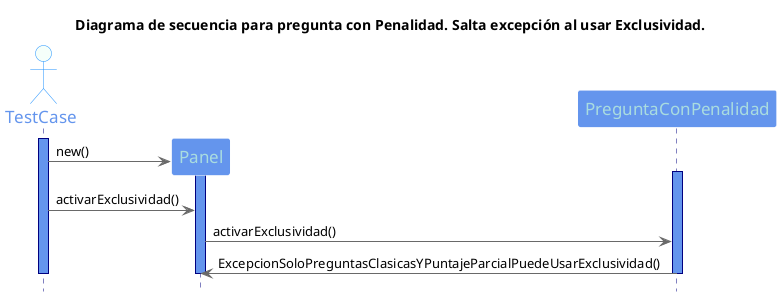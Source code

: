 @startuml

title Diagrama de secuencia para pregunta con Penalidad. Salta excepción al usar Exclusividad.

hide footbox
skinparam backgroundColor white

skinparam sequence {
ArrowColor DimGray
ActorBorderColor DodgerBlue
LifeLineBorderColor Navy
LifeLineBackgroundColor CornflowerBlue
ParticipantBorderColor LighSlateGray
ParticipantBackgroundColor CornflowerBlue
ParticipantFontName Impact
ParticipantFontSize 17
ParticipantFontColor #A9DCDF
ActorBackgroundColor mintCream
ActorFontColor CornflowerBlue
ActorFontSize 17
ActorFontName Aapex
}

actor TestCase
activate TestCase

create Panel
TestCase -> Panel : new()
activate Panel

Participant PreguntaConPenalidad
activate PreguntaConPenalidad

TestCase -> Panel: activarExclusividad()
Panel -> PreguntaConPenalidad: activarExclusividad()
PreguntaConPenalidad -> Panel : ExcepcionSoloPreguntasClasicasYPuntajeParcialPuedeUsarExclusividad()

deactivate PreguntaConPenalidad
deactivate Panel
deactivate TestCase

@enduml